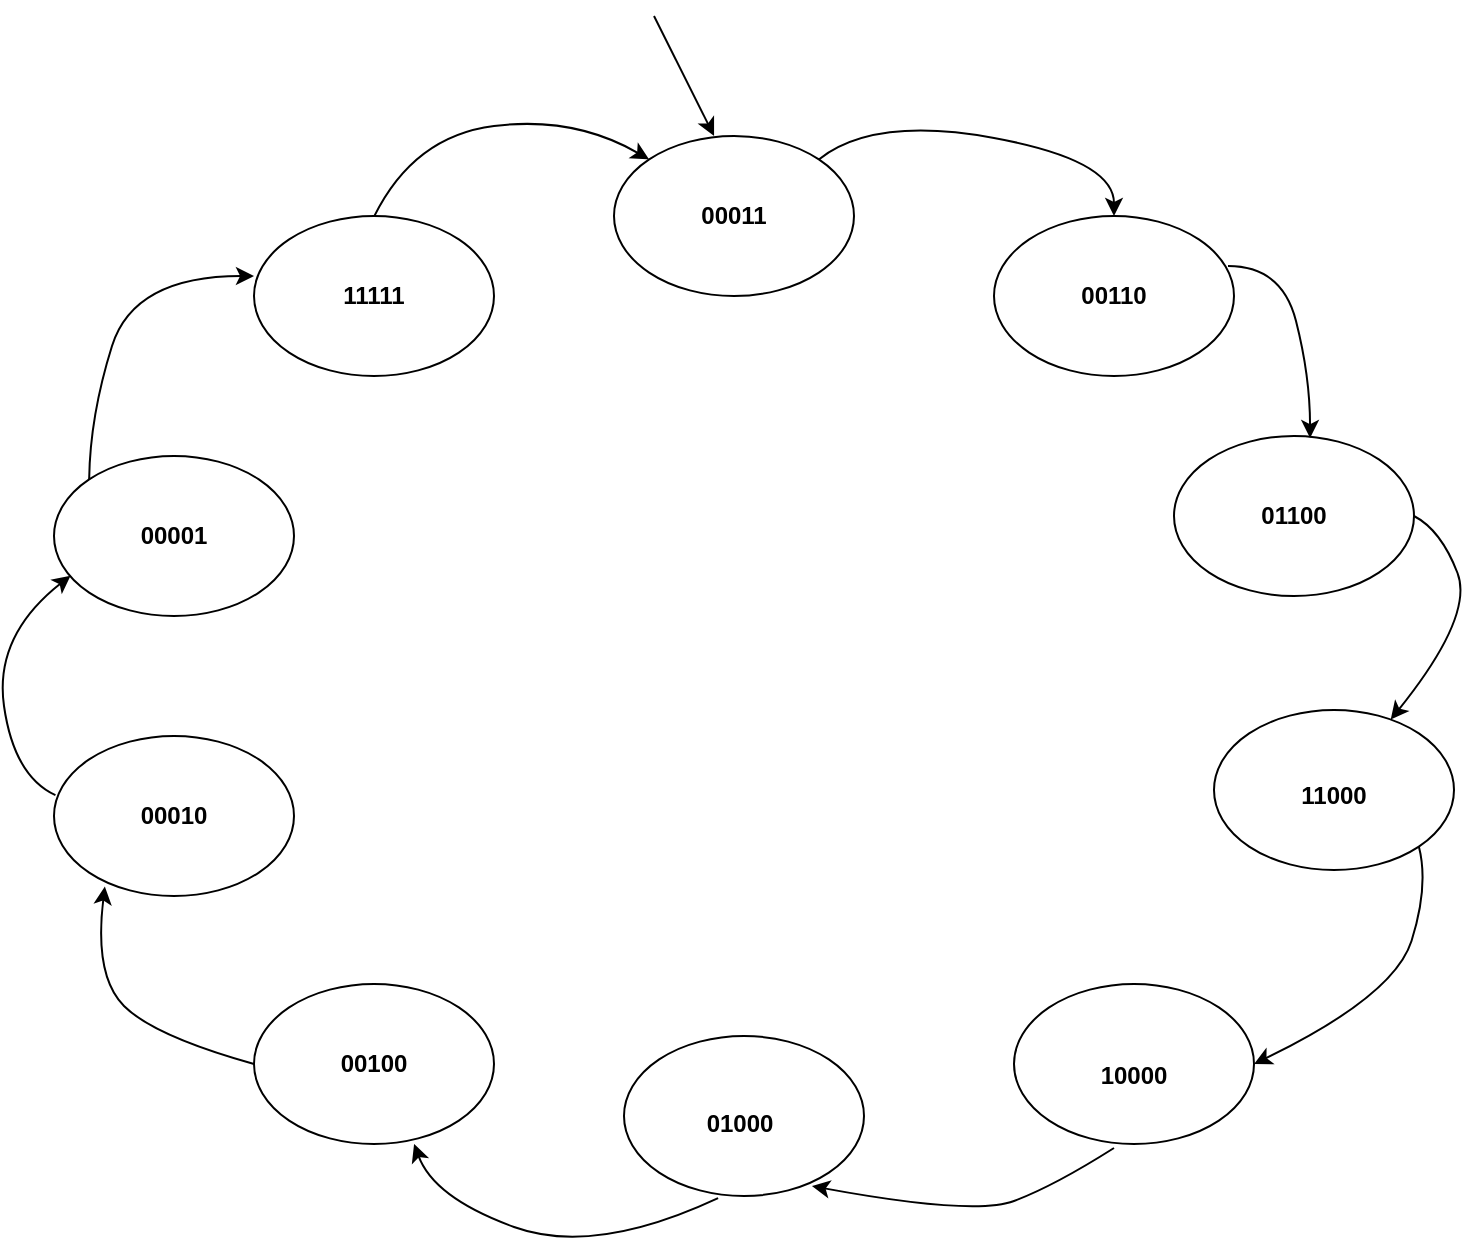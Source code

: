 <mxfile version="11.3.1" type="device" pages="1"><diagram id="M6E67Un9qX2lptdaMXEP" name="Page-1"><mxGraphModel dx="1021" dy="567" grid="1" gridSize="10" guides="1" tooltips="1" connect="1" arrows="1" fold="1" page="1" pageScale="1" pageWidth="827" pageHeight="1169" math="0" shadow="0"><root><mxCell id="0"/><mxCell id="1" parent="0"/><mxCell id="xp1GvoLBUQ2LJEghFsD9-1" value="" style="ellipse;whiteSpace=wrap;html=1;" vertex="1" parent="1"><mxGeometry x="350" y="80" width="120" height="80" as="geometry"/></mxCell><mxCell id="xp1GvoLBUQ2LJEghFsD9-2" value="" style="ellipse;whiteSpace=wrap;html=1;" vertex="1" parent="1"><mxGeometry x="540" y="120" width="120" height="80" as="geometry"/></mxCell><mxCell id="xp1GvoLBUQ2LJEghFsD9-3" value="" style="ellipse;whiteSpace=wrap;html=1;" vertex="1" parent="1"><mxGeometry x="630" y="230" width="120" height="80" as="geometry"/></mxCell><mxCell id="xp1GvoLBUQ2LJEghFsD9-4" value="" style="ellipse;whiteSpace=wrap;html=1;" vertex="1" parent="1"><mxGeometry x="650" y="367" width="120" height="80" as="geometry"/></mxCell><mxCell id="xp1GvoLBUQ2LJEghFsD9-5" value="" style="ellipse;whiteSpace=wrap;html=1;" vertex="1" parent="1"><mxGeometry x="550" y="504" width="120" height="80" as="geometry"/></mxCell><mxCell id="xp1GvoLBUQ2LJEghFsD9-6" value="" style="ellipse;whiteSpace=wrap;html=1;" vertex="1" parent="1"><mxGeometry x="355" y="530" width="120" height="80" as="geometry"/></mxCell><mxCell id="xp1GvoLBUQ2LJEghFsD9-7" value="" style="ellipse;whiteSpace=wrap;html=1;" vertex="1" parent="1"><mxGeometry x="70" y="380" width="120" height="80" as="geometry"/></mxCell><mxCell id="xp1GvoLBUQ2LJEghFsD9-8" value="" style="ellipse;whiteSpace=wrap;html=1;" vertex="1" parent="1"><mxGeometry x="70" y="240" width="120" height="80" as="geometry"/></mxCell><mxCell id="xp1GvoLBUQ2LJEghFsD9-9" value="" style="ellipse;whiteSpace=wrap;html=1;" vertex="1" parent="1"><mxGeometry x="170" y="120" width="120" height="80" as="geometry"/></mxCell><mxCell id="xp1GvoLBUQ2LJEghFsD9-10" value="" style="ellipse;whiteSpace=wrap;html=1;" vertex="1" parent="1"><mxGeometry x="170" y="504" width="120" height="80" as="geometry"/></mxCell><mxCell id="xp1GvoLBUQ2LJEghFsD9-12" value="&lt;b&gt;00011&lt;/b&gt;" style="text;html=1;strokeColor=none;fillColor=none;align=center;verticalAlign=middle;whiteSpace=wrap;rounded=0;" vertex="1" parent="1"><mxGeometry x="390" y="110" width="40" height="20" as="geometry"/></mxCell><mxCell id="xp1GvoLBUQ2LJEghFsD9-13" value="&lt;b&gt;00110&lt;/b&gt;" style="text;html=1;strokeColor=none;fillColor=none;align=center;verticalAlign=middle;whiteSpace=wrap;rounded=0;" vertex="1" parent="1"><mxGeometry x="580" y="150" width="40" height="20" as="geometry"/></mxCell><mxCell id="xp1GvoLBUQ2LJEghFsD9-14" value="&lt;b&gt;01100&lt;/b&gt;" style="text;html=1;strokeColor=none;fillColor=none;align=center;verticalAlign=middle;whiteSpace=wrap;rounded=0;" vertex="1" parent="1"><mxGeometry x="670" y="260" width="40" height="20" as="geometry"/></mxCell><mxCell id="xp1GvoLBUQ2LJEghFsD9-15" value="&lt;b&gt;11000&lt;/b&gt;" style="text;html=1;strokeColor=none;fillColor=none;align=center;verticalAlign=middle;whiteSpace=wrap;rounded=0;" vertex="1" parent="1"><mxGeometry x="690" y="400" width="40" height="20" as="geometry"/></mxCell><mxCell id="xp1GvoLBUQ2LJEghFsD9-16" value="&lt;b&gt;10000&lt;/b&gt;" style="text;html=1;strokeColor=none;fillColor=none;align=center;verticalAlign=middle;whiteSpace=wrap;rounded=0;" vertex="1" parent="1"><mxGeometry x="590" y="540" width="40" height="20" as="geometry"/></mxCell><mxCell id="xp1GvoLBUQ2LJEghFsD9-17" value="&lt;b&gt;01000&lt;/b&gt;" style="text;html=1;strokeColor=none;fillColor=none;align=center;verticalAlign=middle;whiteSpace=wrap;rounded=0;" vertex="1" parent="1"><mxGeometry x="393" y="564" width="40" height="20" as="geometry"/></mxCell><mxCell id="xp1GvoLBUQ2LJEghFsD9-18" value="&lt;b&gt;00100&lt;/b&gt;" style="text;html=1;strokeColor=none;fillColor=none;align=center;verticalAlign=middle;whiteSpace=wrap;rounded=0;" vertex="1" parent="1"><mxGeometry x="210" y="534" width="40" height="20" as="geometry"/></mxCell><mxCell id="xp1GvoLBUQ2LJEghFsD9-19" value="&lt;b&gt;00010&lt;/b&gt;" style="text;html=1;strokeColor=none;fillColor=none;align=center;verticalAlign=middle;whiteSpace=wrap;rounded=0;" vertex="1" parent="1"><mxGeometry x="110" y="410" width="40" height="20" as="geometry"/></mxCell><mxCell id="xp1GvoLBUQ2LJEghFsD9-20" value="&lt;b&gt;00001&lt;/b&gt;" style="text;html=1;strokeColor=none;fillColor=none;align=center;verticalAlign=middle;whiteSpace=wrap;rounded=0;" vertex="1" parent="1"><mxGeometry x="110" y="270" width="40" height="20" as="geometry"/></mxCell><mxCell id="xp1GvoLBUQ2LJEghFsD9-21" value="&lt;b&gt;11111&lt;/b&gt;" style="text;html=1;strokeColor=none;fillColor=none;align=center;verticalAlign=middle;whiteSpace=wrap;rounded=0;" vertex="1" parent="1"><mxGeometry x="210" y="150" width="40" height="20" as="geometry"/></mxCell><mxCell id="xp1GvoLBUQ2LJEghFsD9-23" value="" style="curved=1;endArrow=classic;html=1;exitX=1;exitY=0;exitDx=0;exitDy=0;entryX=0.5;entryY=0;entryDx=0;entryDy=0;" edge="1" parent="1" source="xp1GvoLBUQ2LJEghFsD9-1" target="xp1GvoLBUQ2LJEghFsD9-2"><mxGeometry width="50" height="50" relative="1" as="geometry"><mxPoint x="490" y="100" as="sourcePoint"/><mxPoint x="540" y="50" as="targetPoint"/><Array as="points"><mxPoint x="480" y="70"/><mxPoint x="600" y="92"/></Array></mxGeometry></mxCell><mxCell id="xp1GvoLBUQ2LJEghFsD9-24" value="" style="curved=1;endArrow=classic;html=1;exitX=0.975;exitY=0.313;exitDx=0;exitDy=0;entryX=0.567;entryY=0.013;entryDx=0;entryDy=0;exitPerimeter=0;entryPerimeter=0;" edge="1" parent="1" source="xp1GvoLBUQ2LJEghFsD9-2" target="xp1GvoLBUQ2LJEghFsD9-3"><mxGeometry width="50" height="50" relative="1" as="geometry"><mxPoint x="656.426" y="166.716" as="sourcePoint"/><mxPoint x="804" y="195" as="targetPoint"/><Array as="points"><mxPoint x="684" y="145"/><mxPoint x="698" y="200"/></Array></mxGeometry></mxCell><mxCell id="xp1GvoLBUQ2LJEghFsD9-25" value="" style="curved=1;endArrow=classic;html=1;exitX=1;exitY=0.5;exitDx=0;exitDy=0;" edge="1" parent="1" source="xp1GvoLBUQ2LJEghFsD9-3" target="xp1GvoLBUQ2LJEghFsD9-4"><mxGeometry width="50" height="50" relative="1" as="geometry"><mxPoint x="736.5" y="277.04" as="sourcePoint"/><mxPoint x="777.54" y="363.04" as="targetPoint"/><Array as="points"><mxPoint x="763.5" y="277"/><mxPoint x="780" y="320"/></Array></mxGeometry></mxCell><mxCell id="xp1GvoLBUQ2LJEghFsD9-26" value="" style="curved=1;endArrow=classic;html=1;exitX=1;exitY=1;exitDx=0;exitDy=0;entryX=1;entryY=0.5;entryDx=0;entryDy=0;" edge="1" parent="1" source="xp1GvoLBUQ2LJEghFsD9-4" target="xp1GvoLBUQ2LJEghFsD9-5"><mxGeometry width="50" height="50" relative="1" as="geometry"><mxPoint x="744" y="448" as="sourcePoint"/><mxPoint x="741.873" y="553.976" as="targetPoint"/><Array as="points"><mxPoint x="757.5" y="455"/><mxPoint x="740" y="510"/></Array></mxGeometry></mxCell><mxCell id="xp1GvoLBUQ2LJEghFsD9-27" value="" style="curved=1;endArrow=classic;html=1;entryX=0.783;entryY=0.938;entryDx=0;entryDy=0;entryPerimeter=0;" edge="1" parent="1" target="xp1GvoLBUQ2LJEghFsD9-6"><mxGeometry width="50" height="50" relative="1" as="geometry"><mxPoint x="600" y="586" as="sourcePoint"/><mxPoint x="496.5" y="694.5" as="targetPoint"/><Array as="points"><mxPoint x="570" y="605"/><mxPoint x="530" y="620"/></Array></mxGeometry></mxCell><mxCell id="xp1GvoLBUQ2LJEghFsD9-29" value="" style="curved=1;endArrow=classic;html=1;entryX=0.667;entryY=1;entryDx=0;entryDy=0;exitX=0.392;exitY=1.013;exitDx=0;exitDy=0;exitPerimeter=0;entryPerimeter=0;" edge="1" parent="1" source="xp1GvoLBUQ2LJEghFsD9-6" target="xp1GvoLBUQ2LJEghFsD9-10"><mxGeometry width="50" height="50" relative="1" as="geometry"><mxPoint x="375.5" y="630" as="sourcePoint"/><mxPoint x="204.46" y="649.04" as="targetPoint"/><Array as="points"><mxPoint x="340" y="640"/><mxPoint x="260" y="611"/></Array></mxGeometry></mxCell><mxCell id="xp1GvoLBUQ2LJEghFsD9-30" value="" style="curved=1;endArrow=classic;html=1;entryX=0.212;entryY=0.941;entryDx=0;entryDy=0;exitX=0;exitY=0.5;exitDx=0;exitDy=0;entryPerimeter=0;" edge="1" parent="1" source="xp1GvoLBUQ2LJEghFsD9-10" target="xp1GvoLBUQ2LJEghFsD9-7"><mxGeometry width="50" height="50" relative="1" as="geometry"><mxPoint x="182.04" y="604.04" as="sourcePoint"/><mxPoint x="10" y="577" as="targetPoint"/><Array as="points"><mxPoint x="120" y="530"/><mxPoint x="90" y="500"/></Array></mxGeometry></mxCell><mxCell id="xp1GvoLBUQ2LJEghFsD9-31" value="" style="curved=1;endArrow=classic;html=1;entryX=0.069;entryY=0.748;entryDx=0;entryDy=0;exitX=0.006;exitY=0.37;exitDx=0;exitDy=0;entryPerimeter=0;exitPerimeter=0;" edge="1" parent="1" source="xp1GvoLBUQ2LJEghFsD9-7" target="xp1GvoLBUQ2LJEghFsD9-8"><mxGeometry width="50" height="50" relative="1" as="geometry"><mxPoint x="100" y="395" as="sourcePoint"/><mxPoint x="3" y="290.04" as="targetPoint"/><Array as="points"><mxPoint x="50" y="400"/><mxPoint x="40" y="330"/></Array></mxGeometry></mxCell><mxCell id="xp1GvoLBUQ2LJEghFsD9-32" value="" style="curved=1;endArrow=classic;html=1;entryX=0;entryY=0.375;entryDx=0;entryDy=0;exitX=0;exitY=0;exitDx=0;exitDy=0;entryPerimeter=0;" edge="1" parent="1" source="xp1GvoLBUQ2LJEghFsD9-8" target="xp1GvoLBUQ2LJEghFsD9-9"><mxGeometry width="50" height="50" relative="1" as="geometry"><mxPoint x="80.72" y="260.1" as="sourcePoint"/><mxPoint x="76.76" y="129.78" as="targetPoint"/><Array as="points"><mxPoint x="88" y="220"/><mxPoint x="110" y="150"/></Array></mxGeometry></mxCell><mxCell id="xp1GvoLBUQ2LJEghFsD9-33" value="" style="curved=1;endArrow=classic;html=1;entryX=0;entryY=0;entryDx=0;entryDy=0;exitX=0;exitY=0;exitDx=0;exitDy=0;" edge="1" parent="1" target="xp1GvoLBUQ2LJEghFsD9-1"><mxGeometry width="50" height="50" relative="1" as="geometry"><mxPoint x="230.074" y="120.216" as="sourcePoint"/><mxPoint x="312.5" y="18.5" as="targetPoint"/><Array as="points"><mxPoint x="250" y="80"/><mxPoint x="330" y="70"/></Array></mxGeometry></mxCell><mxCell id="xp1GvoLBUQ2LJEghFsD9-34" value="" style="endArrow=classic;html=1;entryX=0.417;entryY=0;entryDx=0;entryDy=0;entryPerimeter=0;" edge="1" parent="1" target="xp1GvoLBUQ2LJEghFsD9-1"><mxGeometry width="50" height="50" relative="1" as="geometry"><mxPoint x="370" y="20" as="sourcePoint"/><mxPoint x="380" y="20" as="targetPoint"/></mxGeometry></mxCell></root></mxGraphModel></diagram></mxfile>